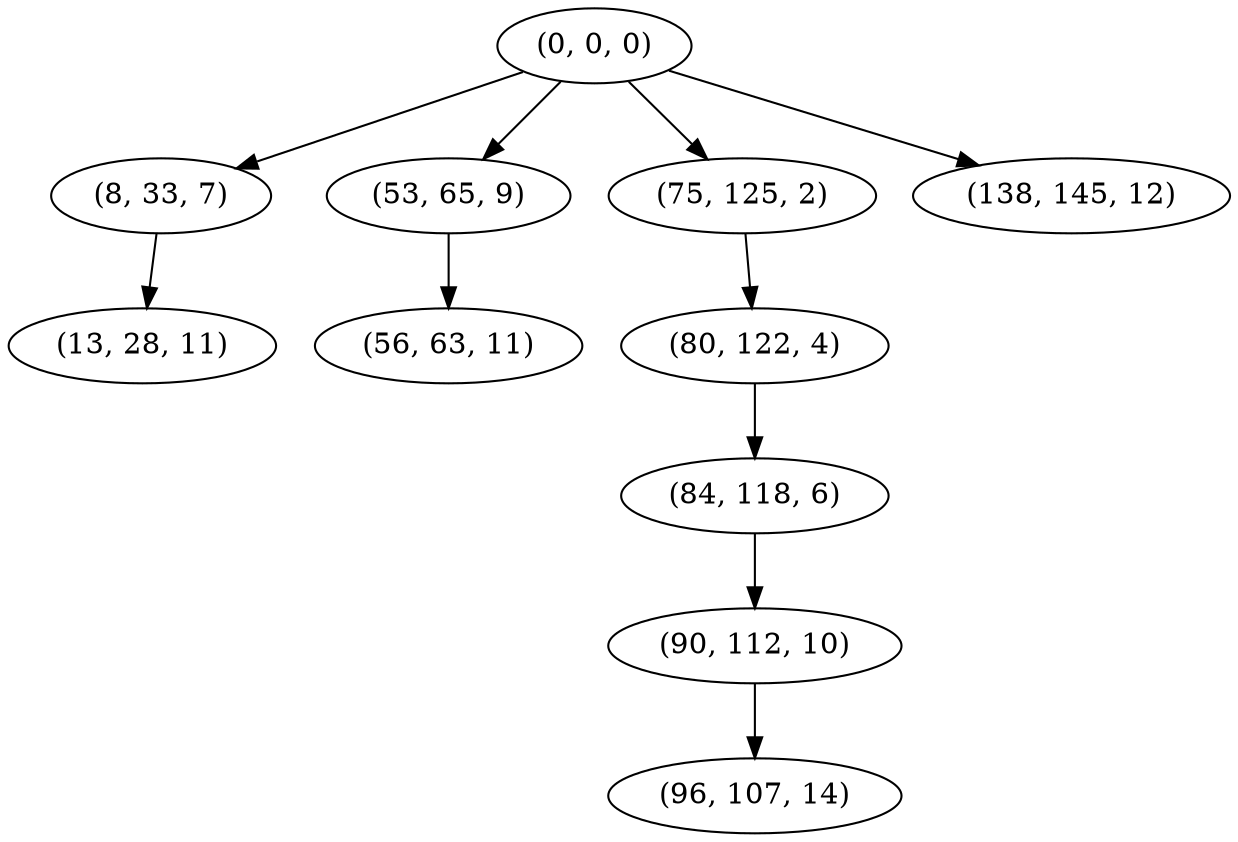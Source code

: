 digraph tree {
    "(0, 0, 0)";
    "(8, 33, 7)";
    "(13, 28, 11)";
    "(53, 65, 9)";
    "(56, 63, 11)";
    "(75, 125, 2)";
    "(80, 122, 4)";
    "(84, 118, 6)";
    "(90, 112, 10)";
    "(96, 107, 14)";
    "(138, 145, 12)";
    "(0, 0, 0)" -> "(8, 33, 7)";
    "(0, 0, 0)" -> "(53, 65, 9)";
    "(0, 0, 0)" -> "(75, 125, 2)";
    "(0, 0, 0)" -> "(138, 145, 12)";
    "(8, 33, 7)" -> "(13, 28, 11)";
    "(53, 65, 9)" -> "(56, 63, 11)";
    "(75, 125, 2)" -> "(80, 122, 4)";
    "(80, 122, 4)" -> "(84, 118, 6)";
    "(84, 118, 6)" -> "(90, 112, 10)";
    "(90, 112, 10)" -> "(96, 107, 14)";
}
